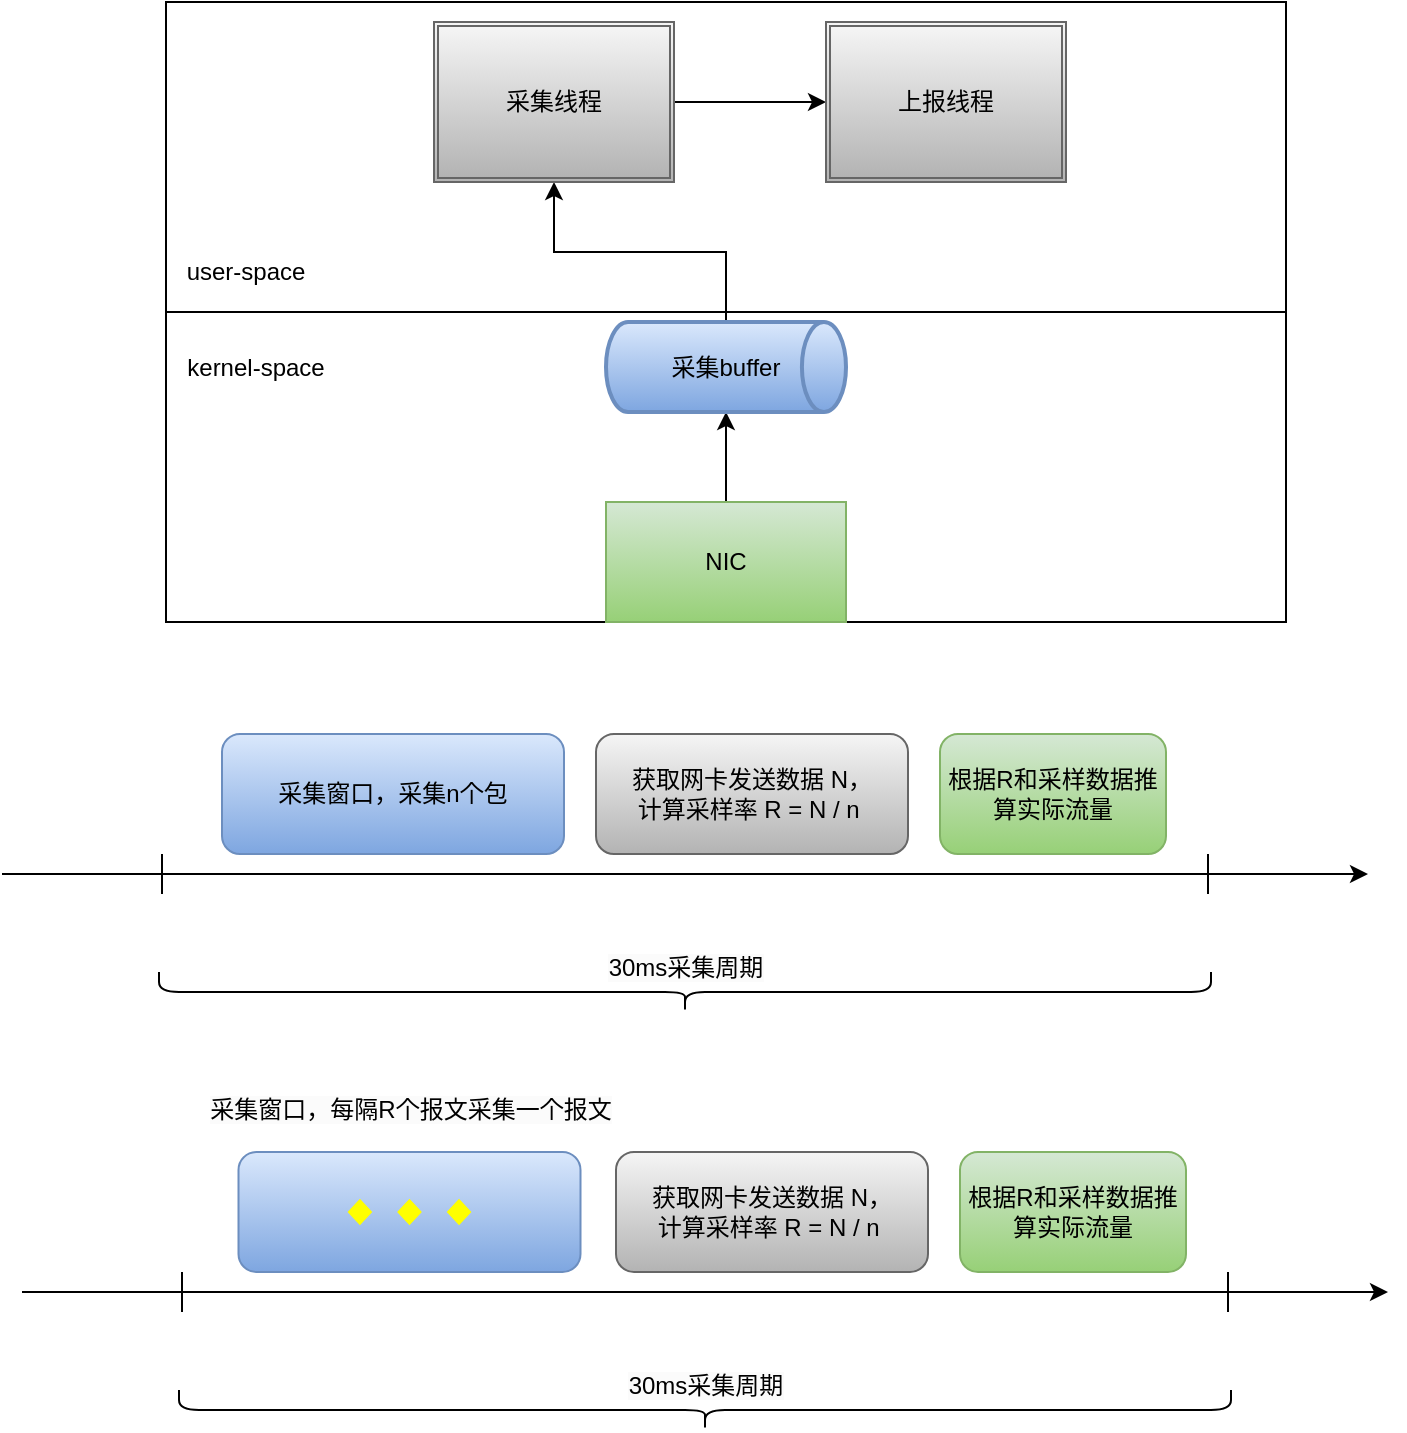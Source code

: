 <mxfile version="22.1.5" type="github">
  <diagram name="第 1 页" id="zOvAg67vHPsSjY09FKWu">
    <mxGraphModel dx="2074" dy="1124" grid="0" gridSize="10" guides="1" tooltips="1" connect="1" arrows="1" fold="1" page="1" pageScale="1" pageWidth="827" pageHeight="1169" math="0" shadow="0">
      <root>
        <mxCell id="0" />
        <mxCell id="1" parent="0" />
        <mxCell id="Lxa-tTLszb_eyGLNpray-2" value="" style="rounded=0;whiteSpace=wrap;html=1;labelBackgroundColor=none;" vertex="1" parent="1">
          <mxGeometry x="130" y="120" width="560" height="310" as="geometry" />
        </mxCell>
        <mxCell id="Lxa-tTLszb_eyGLNpray-3" value="" style="endArrow=none;html=1;rounded=0;entryX=1;entryY=0.5;entryDx=0;entryDy=0;exitX=0;exitY=0.5;exitDx=0;exitDy=0;labelBackgroundColor=none;fontColor=default;" edge="1" parent="1" source="Lxa-tTLszb_eyGLNpray-2" target="Lxa-tTLszb_eyGLNpray-2">
          <mxGeometry width="50" height="50" relative="1" as="geometry">
            <mxPoint x="210" y="370" as="sourcePoint" />
            <mxPoint x="260" y="320" as="targetPoint" />
          </mxGeometry>
        </mxCell>
        <mxCell id="Lxa-tTLszb_eyGLNpray-17" style="edgeStyle=orthogonalEdgeStyle;rounded=0;orthogonalLoop=1;jettySize=auto;html=1;exitX=0.5;exitY=0;exitDx=0;exitDy=0;" edge="1" parent="1" source="Lxa-tTLszb_eyGLNpray-5" target="Lxa-tTLszb_eyGLNpray-13">
          <mxGeometry relative="1" as="geometry" />
        </mxCell>
        <mxCell id="Lxa-tTLszb_eyGLNpray-5" value="NIC" style="rounded=0;whiteSpace=wrap;html=1;labelBackgroundColor=none;fillColor=#d5e8d4;gradientColor=#97d077;strokeColor=#82b366;" vertex="1" parent="1">
          <mxGeometry x="350" y="370" width="120" height="60" as="geometry" />
        </mxCell>
        <mxCell id="Lxa-tTLszb_eyGLNpray-6" value="kernel-space" style="text;html=1;strokeColor=none;fillColor=none;align=center;verticalAlign=middle;whiteSpace=wrap;rounded=0;labelBackgroundColor=none;" vertex="1" parent="1">
          <mxGeometry x="130" y="287.5" width="90" height="30" as="geometry" />
        </mxCell>
        <mxCell id="Lxa-tTLszb_eyGLNpray-7" value="user-space" style="text;html=1;strokeColor=none;fillColor=none;align=center;verticalAlign=middle;whiteSpace=wrap;rounded=0;labelBackgroundColor=none;" vertex="1" parent="1">
          <mxGeometry x="130" y="240" width="80" height="30" as="geometry" />
        </mxCell>
        <mxCell id="Lxa-tTLszb_eyGLNpray-19" value="" style="edgeStyle=orthogonalEdgeStyle;rounded=0;orthogonalLoop=1;jettySize=auto;html=1;" edge="1" parent="1" source="Lxa-tTLszb_eyGLNpray-13" target="Lxa-tTLszb_eyGLNpray-14">
          <mxGeometry relative="1" as="geometry" />
        </mxCell>
        <mxCell id="Lxa-tTLszb_eyGLNpray-13" value="采集buffer" style="strokeWidth=2;html=1;shape=mxgraph.flowchart.direct_data;whiteSpace=wrap;fillColor=#dae8fc;gradientColor=#7ea6e0;strokeColor=#6c8ebf;" vertex="1" parent="1">
          <mxGeometry x="350" y="280" width="120" height="45" as="geometry" />
        </mxCell>
        <mxCell id="Lxa-tTLszb_eyGLNpray-18" value="" style="edgeStyle=orthogonalEdgeStyle;rounded=0;orthogonalLoop=1;jettySize=auto;html=1;" edge="1" parent="1" source="Lxa-tTLszb_eyGLNpray-14" target="Lxa-tTLszb_eyGLNpray-15">
          <mxGeometry relative="1" as="geometry" />
        </mxCell>
        <mxCell id="Lxa-tTLszb_eyGLNpray-14" value="采集线程" style="shape=ext;double=1;rounded=0;whiteSpace=wrap;html=1;fillColor=#f5f5f5;gradientColor=#b3b3b3;strokeColor=#666666;" vertex="1" parent="1">
          <mxGeometry x="264" y="130" width="120" height="80" as="geometry" />
        </mxCell>
        <mxCell id="Lxa-tTLszb_eyGLNpray-15" value="上报线程" style="shape=ext;double=1;rounded=0;whiteSpace=wrap;html=1;fillColor=#f5f5f5;gradientColor=#b3b3b3;strokeColor=#666666;" vertex="1" parent="1">
          <mxGeometry x="460" y="130" width="120" height="80" as="geometry" />
        </mxCell>
        <mxCell id="Lxa-tTLszb_eyGLNpray-23" value="" style="edgeStyle=orthogonalEdgeStyle;rounded=0;orthogonalLoop=1;jettySize=auto;html=1;endArrow=none;endFill=0;" edge="1" parent="1" source="Lxa-tTLszb_eyGLNpray-20">
          <mxGeometry relative="1" as="geometry">
            <mxPoint x="48" y="556" as="targetPoint" />
          </mxGeometry>
        </mxCell>
        <mxCell id="Lxa-tTLszb_eyGLNpray-25" value="" style="edgeStyle=orthogonalEdgeStyle;rounded=0;orthogonalLoop=1;jettySize=auto;html=1;" edge="1" parent="1" source="Lxa-tTLszb_eyGLNpray-20">
          <mxGeometry relative="1" as="geometry">
            <mxPoint x="731" y="556" as="targetPoint" />
          </mxGeometry>
        </mxCell>
        <mxCell id="Lxa-tTLszb_eyGLNpray-20" value="" style="shape=crossbar;whiteSpace=wrap;html=1;rounded=1;" vertex="1" parent="1">
          <mxGeometry x="128" y="546" width="523" height="20" as="geometry" />
        </mxCell>
        <mxCell id="Lxa-tTLszb_eyGLNpray-26" value="&lt;br&gt;&lt;span style=&quot;color: rgb(0, 0, 0); font-family: Helvetica; font-size: 12px; font-style: normal; font-variant-ligatures: normal; font-variant-caps: normal; font-weight: 400; letter-spacing: normal; orphans: 2; text-indent: 0px; text-transform: none; widows: 2; word-spacing: 0px; -webkit-text-stroke-width: 0px; background-color: rgb(251, 251, 251); text-decoration-thickness: initial; text-decoration-style: initial; text-decoration-color: initial; float: none; display: inline !important;&quot;&gt;30ms采集周期&lt;/span&gt;&lt;br&gt;" style="shape=curlyBracket;whiteSpace=wrap;html=1;rounded=1;flipH=1;labelPosition=center;verticalLabelPosition=top;align=center;verticalAlign=middle;direction=north;horizontal=1;" vertex="1" parent="1">
          <mxGeometry x="126.5" y="605" width="526" height="20" as="geometry" />
        </mxCell>
        <mxCell id="Lxa-tTLszb_eyGLNpray-29" value="采集窗口，采集n个包" style="rounded=1;whiteSpace=wrap;html=1;fillColor=#dae8fc;gradientColor=#7ea6e0;strokeColor=#6c8ebf;" vertex="1" parent="1">
          <mxGeometry x="158" y="486" width="171" height="60" as="geometry" />
        </mxCell>
        <mxCell id="Lxa-tTLszb_eyGLNpray-32" value="获取网卡发送数据 N，&lt;br&gt;计算采样率 R = N / n&amp;nbsp;" style="rounded=1;whiteSpace=wrap;html=1;fillColor=#f5f5f5;gradientColor=#b3b3b3;strokeColor=#666666;" vertex="1" parent="1">
          <mxGeometry x="345" y="486" width="156" height="60" as="geometry" />
        </mxCell>
        <mxCell id="Lxa-tTLszb_eyGLNpray-35" value="根据R和采样数据推算实际流量" style="rounded=1;whiteSpace=wrap;html=1;fillColor=#d5e8d4;gradientColor=#97d077;strokeColor=#82b366;" vertex="1" parent="1">
          <mxGeometry x="517" y="486" width="113" height="60" as="geometry" />
        </mxCell>
        <mxCell id="Lxa-tTLszb_eyGLNpray-36" value="" style="edgeStyle=orthogonalEdgeStyle;rounded=0;orthogonalLoop=1;jettySize=auto;html=1;endArrow=none;endFill=0;" edge="1" parent="1" source="Lxa-tTLszb_eyGLNpray-38">
          <mxGeometry relative="1" as="geometry">
            <mxPoint x="58" y="765" as="targetPoint" />
          </mxGeometry>
        </mxCell>
        <mxCell id="Lxa-tTLszb_eyGLNpray-37" value="" style="edgeStyle=orthogonalEdgeStyle;rounded=0;orthogonalLoop=1;jettySize=auto;html=1;" edge="1" parent="1" source="Lxa-tTLszb_eyGLNpray-38">
          <mxGeometry relative="1" as="geometry">
            <mxPoint x="741" y="765" as="targetPoint" />
          </mxGeometry>
        </mxCell>
        <mxCell id="Lxa-tTLszb_eyGLNpray-38" value="" style="shape=crossbar;whiteSpace=wrap;html=1;rounded=1;" vertex="1" parent="1">
          <mxGeometry x="138" y="755" width="523" height="20" as="geometry" />
        </mxCell>
        <mxCell id="Lxa-tTLszb_eyGLNpray-39" value="&lt;br&gt;&lt;span style=&quot;color: rgb(0, 0, 0); font-family: Helvetica; font-size: 12px; font-style: normal; font-variant-ligatures: normal; font-variant-caps: normal; font-weight: 400; letter-spacing: normal; orphans: 2; text-indent: 0px; text-transform: none; widows: 2; word-spacing: 0px; -webkit-text-stroke-width: 0px; background-color: rgb(251, 251, 251); text-decoration-thickness: initial; text-decoration-style: initial; text-decoration-color: initial; float: none; display: inline !important;&quot;&gt;30ms采集周期&lt;/span&gt;&lt;br&gt;" style="shape=curlyBracket;whiteSpace=wrap;html=1;rounded=1;flipH=1;labelPosition=center;verticalLabelPosition=top;align=center;verticalAlign=middle;direction=north;horizontal=1;" vertex="1" parent="1">
          <mxGeometry x="136.5" y="814" width="526" height="20" as="geometry" />
        </mxCell>
        <mxCell id="Lxa-tTLszb_eyGLNpray-41" value="获取网卡发送数据 N，&lt;br&gt;计算采样率 R = N / n&amp;nbsp;" style="rounded=1;whiteSpace=wrap;html=1;fillColor=#f5f5f5;gradientColor=#b3b3b3;strokeColor=#666666;" vertex="1" parent="1">
          <mxGeometry x="355" y="695" width="156" height="60" as="geometry" />
        </mxCell>
        <mxCell id="Lxa-tTLszb_eyGLNpray-42" value="根据R和采样数据推算实际流量" style="rounded=1;whiteSpace=wrap;html=1;fillColor=#d5e8d4;gradientColor=#97d077;strokeColor=#82b366;" vertex="1" parent="1">
          <mxGeometry x="527" y="695" width="113" height="60" as="geometry" />
        </mxCell>
        <mxCell id="Lxa-tTLszb_eyGLNpray-44" value="" style="rounded=1;whiteSpace=wrap;html=1;fillColor=#dae8fc;gradientColor=#7ea6e0;strokeColor=#6c8ebf;" vertex="1" parent="1">
          <mxGeometry x="166.25" y="695" width="171" height="60" as="geometry" />
        </mxCell>
        <mxCell id="Lxa-tTLszb_eyGLNpray-43" value="&#xa;&lt;span style=&quot;color: rgb(0, 0, 0); font-family: Helvetica; font-size: 12px; font-style: normal; font-variant-ligatures: normal; font-variant-caps: normal; font-weight: 400; letter-spacing: normal; orphans: 2; text-align: center; text-indent: 0px; text-transform: none; widows: 2; word-spacing: 0px; -webkit-text-stroke-width: 0px; background-color: rgb(251, 251, 251); text-decoration-thickness: initial; text-decoration-style: initial; text-decoration-color: initial; float: none; display: inline !important;&quot;&gt;采集窗口，每隔R个报文采集一个报文&lt;/span&gt;&#xa;&#xa;" style="verticalLabelPosition=top;verticalAlign=top;html=1;shape=mxgraph.flowchart.parallel_mode;pointerEvents=1;fillColor=#dae8fc;gradientColor=#7ea6e0;strokeColor=none;labelPosition=center;align=center;" vertex="1" parent="1">
          <mxGeometry x="193.5" y="698.5" width="116.5" height="53" as="geometry" />
        </mxCell>
      </root>
    </mxGraphModel>
  </diagram>
</mxfile>
